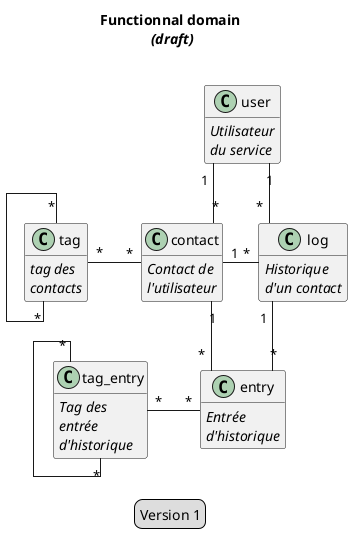 @startuml

title Functionnal domain\n <i>(draft)</i>\n

/' = = = = = = = STYLE = = = = = = = '/
' skinparam monochrome true
skinparam linetype ortho
hide empty methods
hide <<assoc>> circle
skinparam class {
    BackgroundColor<<assoc>> lightblue
}

/' = = = = = = = MACRO = = = = = = = '/
' !define rel(a,b,c,d,e) a c e

!define rel(a,b,c,d,e) a "b" c "d" e
!define rea(a,b,c,d) (a, b) c d

/' = = = = = = = CLASSE = = = = = = = '/
' !includeurl https://raw.githubusercontent.com/freezed/ocp13/master/src-puml/classes.iuml

class user
class contact
class tag
class log
class entry
class tag_entry


/' = = = = = = = RELATION = = = = = = = '/
rel(user,1,-,*,contact)
rel(contact,1,-,*,log)
rel(contact,1,--,*,entry)
rel(tag,*,-,*,contact)
rel(user,1,--,*,log)
rel(log,1,--,*,entry)
rel(tag_entry,*,-,*,entry)
rel(tag,*,-,*,tag)
rel(tag_entry,*,-,*,tag_entry)

/' = = = = = = = ATTRIBUTE = = = = = = = '/

class user{
    <i>Utilisateur</i>\n<i>du service</i>
}
class contact{
    <i>Contact de</i>
    <i>l'utilisateur</i>
}
class tag{
    <i>tag des</i>
    <i>contacts</i>
}
class log{
    <i>Historique</i>
    <i>d'un contact</i>
}
class entry{
    <i>Entrée</i>
    <i>d'historique</i>
}
class tag_entry {
    <i>Tag des</i>
    <i>entrée</i>
    <i>d'historique</i>
}


/' = = = = = = = LEGEND = = = = = = = '/
legend
    Version 1
endlegend

@enduml
